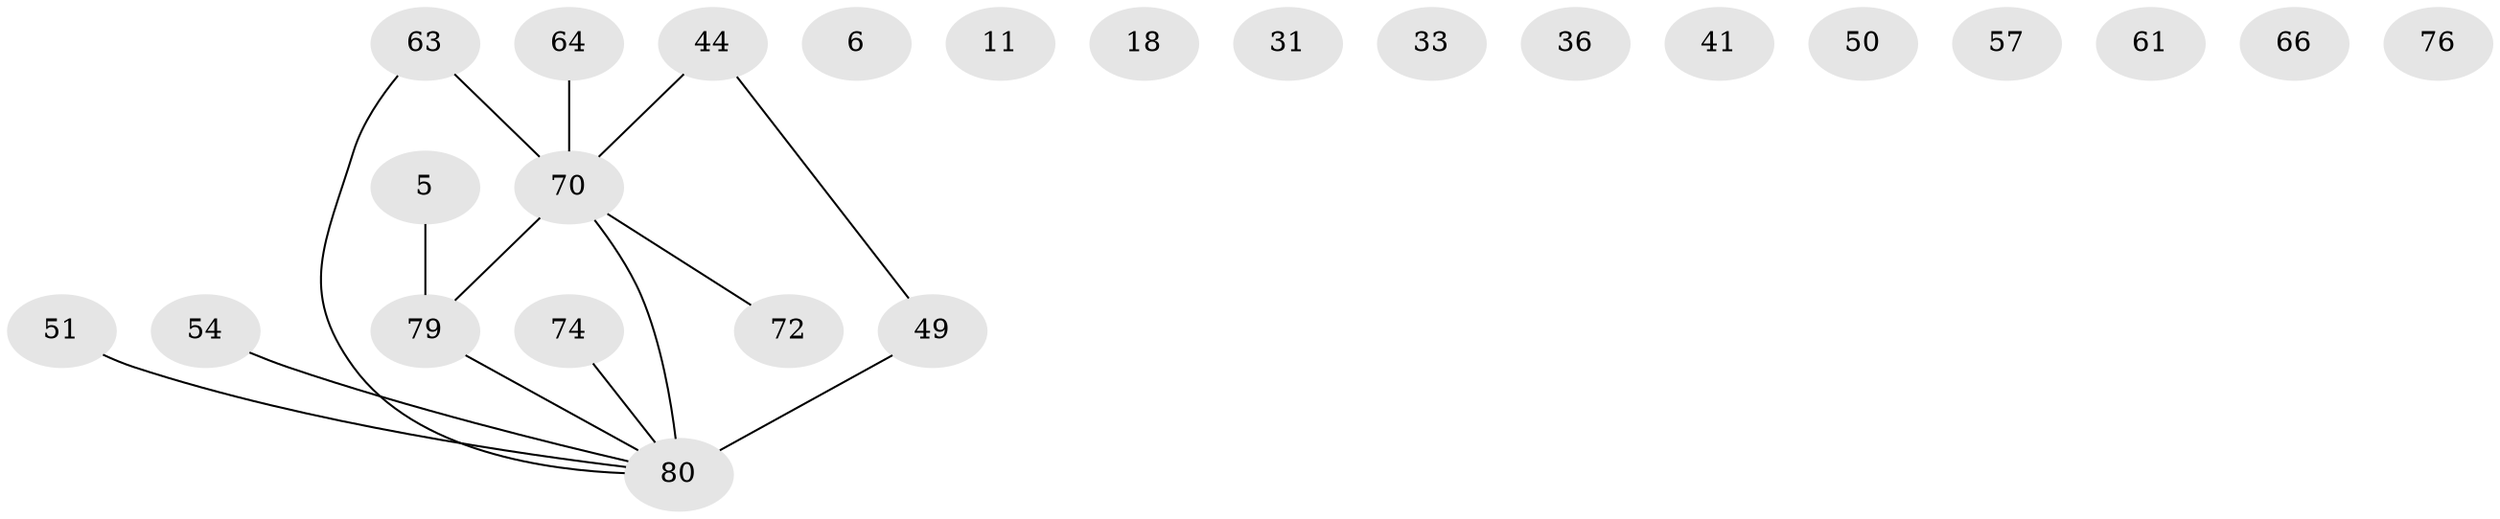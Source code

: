 // original degree distribution, {3: 0.225, 1: 0.175, 5: 0.05, 4: 0.15, 0: 0.15, 6: 0.025, 2: 0.225}
// Generated by graph-tools (version 1.1) at 2025/43/03/04/25 21:43:57]
// undirected, 24 vertices, 14 edges
graph export_dot {
graph [start="1"]
  node [color=gray90,style=filled];
  5;
  6;
  11;
  18;
  31;
  33;
  36;
  41;
  44 [super="+40+34"];
  49 [super="+9"];
  50;
  51;
  54;
  57;
  61;
  63 [super="+13+56+62+30"];
  64;
  66;
  70 [super="+58+23+46+38+52+43"];
  72 [super="+67"];
  74;
  76;
  79 [super="+1+77+69"];
  80 [super="+60+48+71+55+78+24"];
  5 -- 79;
  44 -- 70 [weight=3];
  44 -- 49;
  49 -- 80 [weight=7];
  51 -- 80;
  54 -- 80;
  63 -- 70 [weight=4];
  63 -- 80 [weight=2];
  64 -- 70;
  70 -- 80 [weight=3];
  70 -- 72;
  70 -- 79 [weight=6];
  74 -- 80;
  79 -- 80 [weight=4];
}
